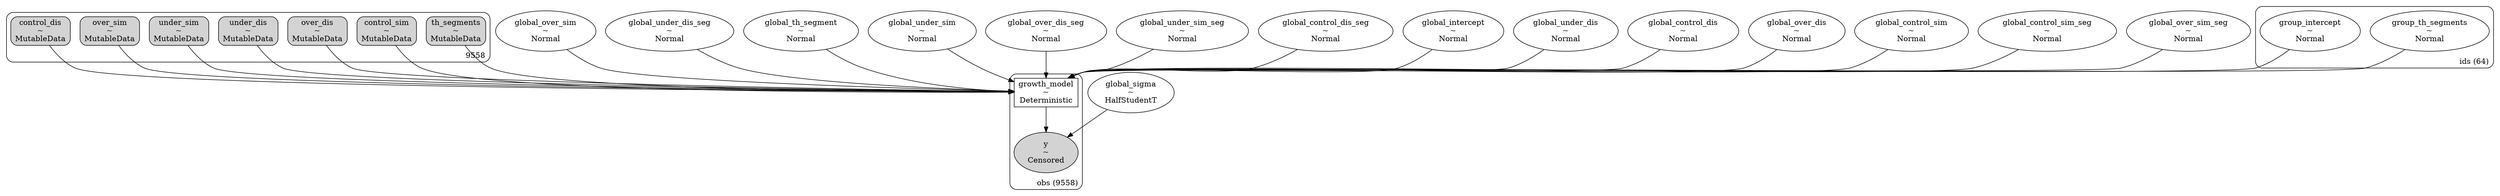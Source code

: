 digraph {
	subgraph cluster9558 {
		th_segments [label="th_segments
~
MutableData" shape=box style="rounded, filled"]
		control_sim [label="control_sim
~
MutableData" shape=box style="rounded, filled"]
		over_dis [label="over_dis
~
MutableData" shape=box style="rounded, filled"]
		under_dis [label="under_dis
~
MutableData" shape=box style="rounded, filled"]
		under_sim [label="under_sim
~
MutableData" shape=box style="rounded, filled"]
		over_sim [label="over_sim
~
MutableData" shape=box style="rounded, filled"]
		control_dis [label="control_dis
~
MutableData" shape=box style="rounded, filled"]
		label=9558 labeljust=r labelloc=b style=rounded
	}
	global_over_sim [label="global_over_sim
~
Normal" shape=ellipse]
	global_under_dis_seg [label="global_under_dis_seg
~
Normal" shape=ellipse]
	global_th_segment [label="global_th_segment
~
Normal" shape=ellipse]
	global_under_sim [label="global_under_sim
~
Normal" shape=ellipse]
	global_over_dis_seg [label="global_over_dis_seg
~
Normal" shape=ellipse]
	global_under_sim_seg [label="global_under_sim_seg
~
Normal" shape=ellipse]
	global_control_dis_seg [label="global_control_dis_seg
~
Normal" shape=ellipse]
	global_intercept [label="global_intercept
~
Normal" shape=ellipse]
	global_under_dis [label="global_under_dis
~
Normal" shape=ellipse]
	global_control_dis [label="global_control_dis
~
Normal" shape=ellipse]
	global_over_dis [label="global_over_dis
~
Normal" shape=ellipse]
	global_control_sim [label="global_control_sim
~
Normal" shape=ellipse]
	global_control_sim_seg [label="global_control_sim_seg
~
Normal" shape=ellipse]
	global_over_sim_seg [label="global_over_sim_seg
~
Normal" shape=ellipse]
	global_sigma [label="global_sigma
~
HalfStudentT" shape=ellipse]
	subgraph "clusterids (64)" {
		group_th_segments [label="group_th_segments
~
Normal" shape=ellipse]
		group_intercept [label="group_intercept
~
Normal" shape=ellipse]
		label="ids (64)" labeljust=r labelloc=b style=rounded
	}
	subgraph "clusterobs (9558)" {
		growth_model [label="growth_model
~
Deterministic" shape=box]
		y [label="y
~
Censored" shape=ellipse style=filled]
		label="obs (9558)" labeljust=r labelloc=b style=rounded
	}
	control_sim -> growth_model
	global_over_sim -> growth_model
	group_th_segments -> growth_model
	global_under_dis_seg -> growth_model
	global_under_sim -> growth_model
	global_th_segment -> growth_model
	under_dis -> growth_model
	under_sim -> growth_model
	global_intercept -> growth_model
	global_control_dis -> growth_model
	global_control_sim -> growth_model
	control_dis -> growth_model
	th_segments -> growth_model
	global_over_dis_seg -> growth_model
	over_dis -> growth_model
	group_intercept -> growth_model
	global_under_sim_seg -> growth_model
	global_control_dis_seg -> growth_model
	global_under_dis -> growth_model
	global_control_sim_seg -> growth_model
	global_over_dis -> growth_model
	global_over_sim_seg -> growth_model
	over_sim -> growth_model
	global_sigma -> y
	growth_model -> y
}
